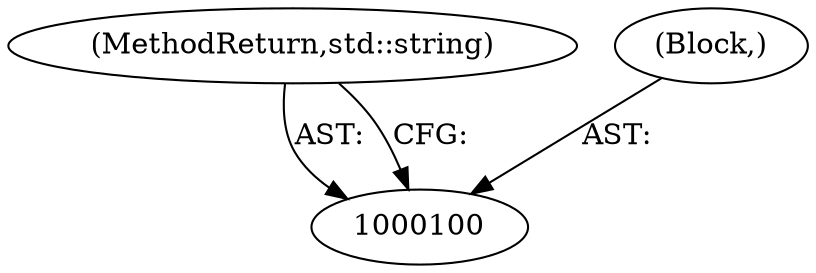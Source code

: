 digraph "0_Chrome_116d0963cadfbf55ef2ec3d13781987c4d80517a_15" {
"1000102" [label="(MethodReturn,std::string)"];
"1000101" [label="(Block,)"];
"1000102" -> "1000100"  [label="AST: "];
"1000102" -> "1000100"  [label="CFG: "];
"1000101" -> "1000100"  [label="AST: "];
}
